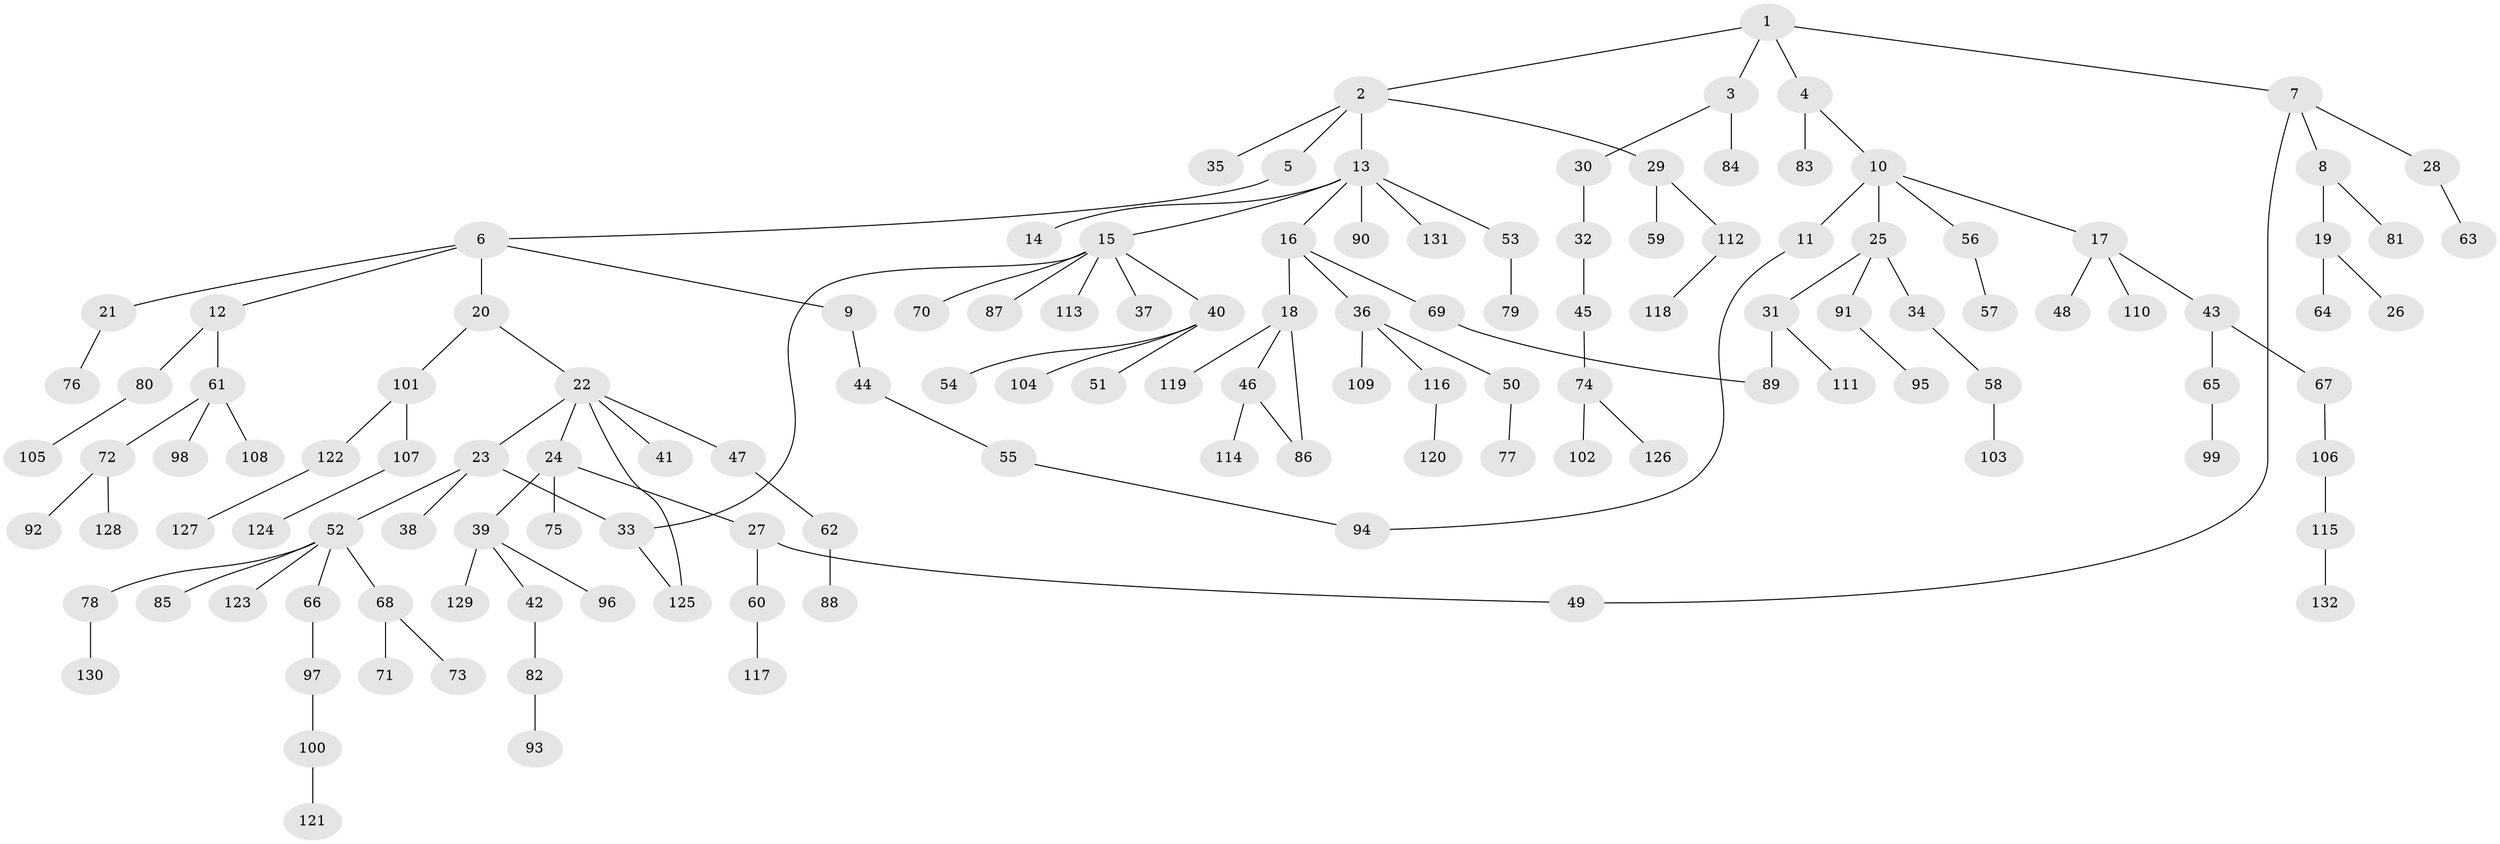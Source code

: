 // coarse degree distribution, {2: 0.3, 4: 0.1, 1: 0.375, 5: 0.05, 3: 0.175}
// Generated by graph-tools (version 1.1) at 2025/36/03/04/25 23:36:02]
// undirected, 132 vertices, 137 edges
graph export_dot {
  node [color=gray90,style=filled];
  1;
  2;
  3;
  4;
  5;
  6;
  7;
  8;
  9;
  10;
  11;
  12;
  13;
  14;
  15;
  16;
  17;
  18;
  19;
  20;
  21;
  22;
  23;
  24;
  25;
  26;
  27;
  28;
  29;
  30;
  31;
  32;
  33;
  34;
  35;
  36;
  37;
  38;
  39;
  40;
  41;
  42;
  43;
  44;
  45;
  46;
  47;
  48;
  49;
  50;
  51;
  52;
  53;
  54;
  55;
  56;
  57;
  58;
  59;
  60;
  61;
  62;
  63;
  64;
  65;
  66;
  67;
  68;
  69;
  70;
  71;
  72;
  73;
  74;
  75;
  76;
  77;
  78;
  79;
  80;
  81;
  82;
  83;
  84;
  85;
  86;
  87;
  88;
  89;
  90;
  91;
  92;
  93;
  94;
  95;
  96;
  97;
  98;
  99;
  100;
  101;
  102;
  103;
  104;
  105;
  106;
  107;
  108;
  109;
  110;
  111;
  112;
  113;
  114;
  115;
  116;
  117;
  118;
  119;
  120;
  121;
  122;
  123;
  124;
  125;
  126;
  127;
  128;
  129;
  130;
  131;
  132;
  1 -- 2;
  1 -- 3;
  1 -- 4;
  1 -- 7;
  2 -- 5;
  2 -- 13;
  2 -- 29;
  2 -- 35;
  3 -- 30;
  3 -- 84;
  4 -- 10;
  4 -- 83;
  5 -- 6;
  6 -- 9;
  6 -- 12;
  6 -- 20;
  6 -- 21;
  7 -- 8;
  7 -- 28;
  7 -- 49;
  8 -- 19;
  8 -- 81;
  9 -- 44;
  10 -- 11;
  10 -- 17;
  10 -- 25;
  10 -- 56;
  11 -- 94;
  12 -- 61;
  12 -- 80;
  13 -- 14;
  13 -- 15;
  13 -- 16;
  13 -- 53;
  13 -- 90;
  13 -- 131;
  15 -- 33;
  15 -- 37;
  15 -- 40;
  15 -- 70;
  15 -- 87;
  15 -- 113;
  16 -- 18;
  16 -- 36;
  16 -- 69;
  17 -- 43;
  17 -- 48;
  17 -- 110;
  18 -- 46;
  18 -- 119;
  18 -- 86;
  19 -- 26;
  19 -- 64;
  20 -- 22;
  20 -- 101;
  21 -- 76;
  22 -- 23;
  22 -- 24;
  22 -- 41;
  22 -- 47;
  22 -- 125;
  23 -- 38;
  23 -- 52;
  23 -- 33;
  24 -- 27;
  24 -- 39;
  24 -- 75;
  25 -- 31;
  25 -- 34;
  25 -- 91;
  27 -- 60;
  27 -- 49;
  28 -- 63;
  29 -- 59;
  29 -- 112;
  30 -- 32;
  31 -- 89;
  31 -- 111;
  32 -- 45;
  33 -- 125;
  34 -- 58;
  36 -- 50;
  36 -- 109;
  36 -- 116;
  39 -- 42;
  39 -- 96;
  39 -- 129;
  40 -- 51;
  40 -- 54;
  40 -- 104;
  42 -- 82;
  43 -- 65;
  43 -- 67;
  44 -- 55;
  45 -- 74;
  46 -- 86;
  46 -- 114;
  47 -- 62;
  50 -- 77;
  52 -- 66;
  52 -- 68;
  52 -- 78;
  52 -- 85;
  52 -- 123;
  53 -- 79;
  55 -- 94;
  56 -- 57;
  58 -- 103;
  60 -- 117;
  61 -- 72;
  61 -- 98;
  61 -- 108;
  62 -- 88;
  65 -- 99;
  66 -- 97;
  67 -- 106;
  68 -- 71;
  68 -- 73;
  69 -- 89;
  72 -- 92;
  72 -- 128;
  74 -- 102;
  74 -- 126;
  78 -- 130;
  80 -- 105;
  82 -- 93;
  91 -- 95;
  97 -- 100;
  100 -- 121;
  101 -- 107;
  101 -- 122;
  106 -- 115;
  107 -- 124;
  112 -- 118;
  115 -- 132;
  116 -- 120;
  122 -- 127;
}
